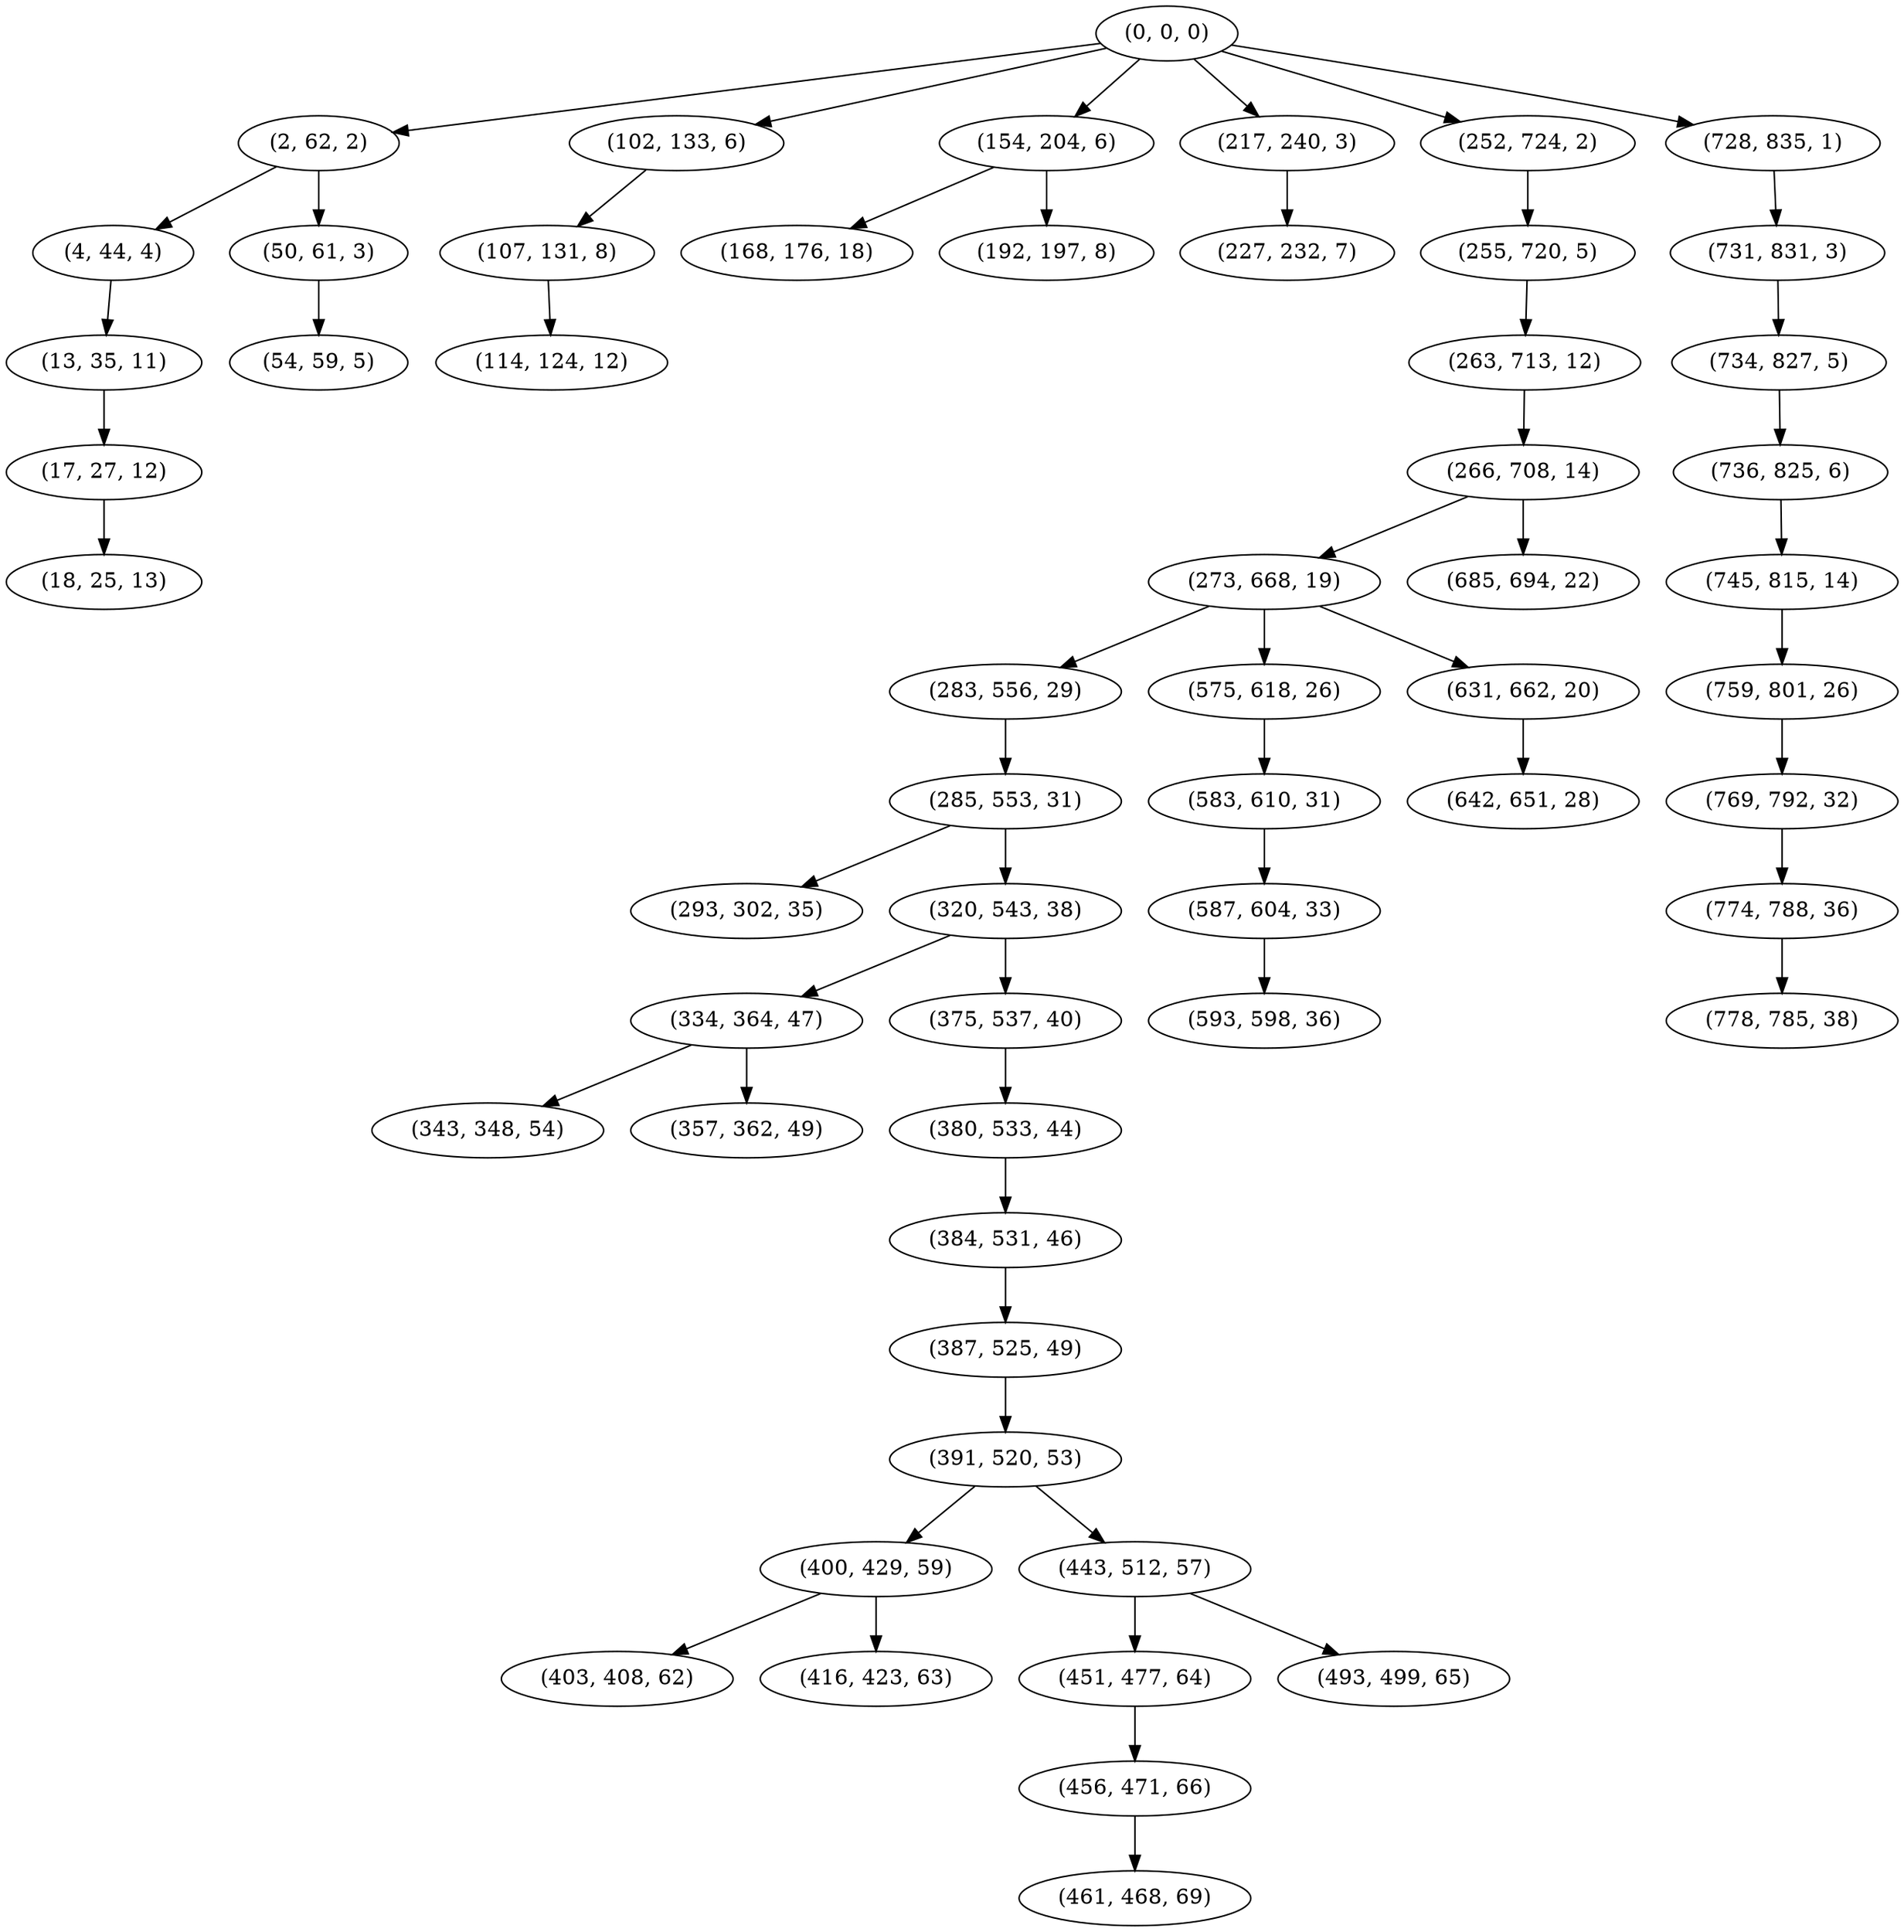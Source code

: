 digraph tree {
    "(0, 0, 0)";
    "(2, 62, 2)";
    "(4, 44, 4)";
    "(13, 35, 11)";
    "(17, 27, 12)";
    "(18, 25, 13)";
    "(50, 61, 3)";
    "(54, 59, 5)";
    "(102, 133, 6)";
    "(107, 131, 8)";
    "(114, 124, 12)";
    "(154, 204, 6)";
    "(168, 176, 18)";
    "(192, 197, 8)";
    "(217, 240, 3)";
    "(227, 232, 7)";
    "(252, 724, 2)";
    "(255, 720, 5)";
    "(263, 713, 12)";
    "(266, 708, 14)";
    "(273, 668, 19)";
    "(283, 556, 29)";
    "(285, 553, 31)";
    "(293, 302, 35)";
    "(320, 543, 38)";
    "(334, 364, 47)";
    "(343, 348, 54)";
    "(357, 362, 49)";
    "(375, 537, 40)";
    "(380, 533, 44)";
    "(384, 531, 46)";
    "(387, 525, 49)";
    "(391, 520, 53)";
    "(400, 429, 59)";
    "(403, 408, 62)";
    "(416, 423, 63)";
    "(443, 512, 57)";
    "(451, 477, 64)";
    "(456, 471, 66)";
    "(461, 468, 69)";
    "(493, 499, 65)";
    "(575, 618, 26)";
    "(583, 610, 31)";
    "(587, 604, 33)";
    "(593, 598, 36)";
    "(631, 662, 20)";
    "(642, 651, 28)";
    "(685, 694, 22)";
    "(728, 835, 1)";
    "(731, 831, 3)";
    "(734, 827, 5)";
    "(736, 825, 6)";
    "(745, 815, 14)";
    "(759, 801, 26)";
    "(769, 792, 32)";
    "(774, 788, 36)";
    "(778, 785, 38)";
    "(0, 0, 0)" -> "(2, 62, 2)";
    "(0, 0, 0)" -> "(102, 133, 6)";
    "(0, 0, 0)" -> "(154, 204, 6)";
    "(0, 0, 0)" -> "(217, 240, 3)";
    "(0, 0, 0)" -> "(252, 724, 2)";
    "(0, 0, 0)" -> "(728, 835, 1)";
    "(2, 62, 2)" -> "(4, 44, 4)";
    "(2, 62, 2)" -> "(50, 61, 3)";
    "(4, 44, 4)" -> "(13, 35, 11)";
    "(13, 35, 11)" -> "(17, 27, 12)";
    "(17, 27, 12)" -> "(18, 25, 13)";
    "(50, 61, 3)" -> "(54, 59, 5)";
    "(102, 133, 6)" -> "(107, 131, 8)";
    "(107, 131, 8)" -> "(114, 124, 12)";
    "(154, 204, 6)" -> "(168, 176, 18)";
    "(154, 204, 6)" -> "(192, 197, 8)";
    "(217, 240, 3)" -> "(227, 232, 7)";
    "(252, 724, 2)" -> "(255, 720, 5)";
    "(255, 720, 5)" -> "(263, 713, 12)";
    "(263, 713, 12)" -> "(266, 708, 14)";
    "(266, 708, 14)" -> "(273, 668, 19)";
    "(266, 708, 14)" -> "(685, 694, 22)";
    "(273, 668, 19)" -> "(283, 556, 29)";
    "(273, 668, 19)" -> "(575, 618, 26)";
    "(273, 668, 19)" -> "(631, 662, 20)";
    "(283, 556, 29)" -> "(285, 553, 31)";
    "(285, 553, 31)" -> "(293, 302, 35)";
    "(285, 553, 31)" -> "(320, 543, 38)";
    "(320, 543, 38)" -> "(334, 364, 47)";
    "(320, 543, 38)" -> "(375, 537, 40)";
    "(334, 364, 47)" -> "(343, 348, 54)";
    "(334, 364, 47)" -> "(357, 362, 49)";
    "(375, 537, 40)" -> "(380, 533, 44)";
    "(380, 533, 44)" -> "(384, 531, 46)";
    "(384, 531, 46)" -> "(387, 525, 49)";
    "(387, 525, 49)" -> "(391, 520, 53)";
    "(391, 520, 53)" -> "(400, 429, 59)";
    "(391, 520, 53)" -> "(443, 512, 57)";
    "(400, 429, 59)" -> "(403, 408, 62)";
    "(400, 429, 59)" -> "(416, 423, 63)";
    "(443, 512, 57)" -> "(451, 477, 64)";
    "(443, 512, 57)" -> "(493, 499, 65)";
    "(451, 477, 64)" -> "(456, 471, 66)";
    "(456, 471, 66)" -> "(461, 468, 69)";
    "(575, 618, 26)" -> "(583, 610, 31)";
    "(583, 610, 31)" -> "(587, 604, 33)";
    "(587, 604, 33)" -> "(593, 598, 36)";
    "(631, 662, 20)" -> "(642, 651, 28)";
    "(728, 835, 1)" -> "(731, 831, 3)";
    "(731, 831, 3)" -> "(734, 827, 5)";
    "(734, 827, 5)" -> "(736, 825, 6)";
    "(736, 825, 6)" -> "(745, 815, 14)";
    "(745, 815, 14)" -> "(759, 801, 26)";
    "(759, 801, 26)" -> "(769, 792, 32)";
    "(769, 792, 32)" -> "(774, 788, 36)";
    "(774, 788, 36)" -> "(778, 785, 38)";
}
